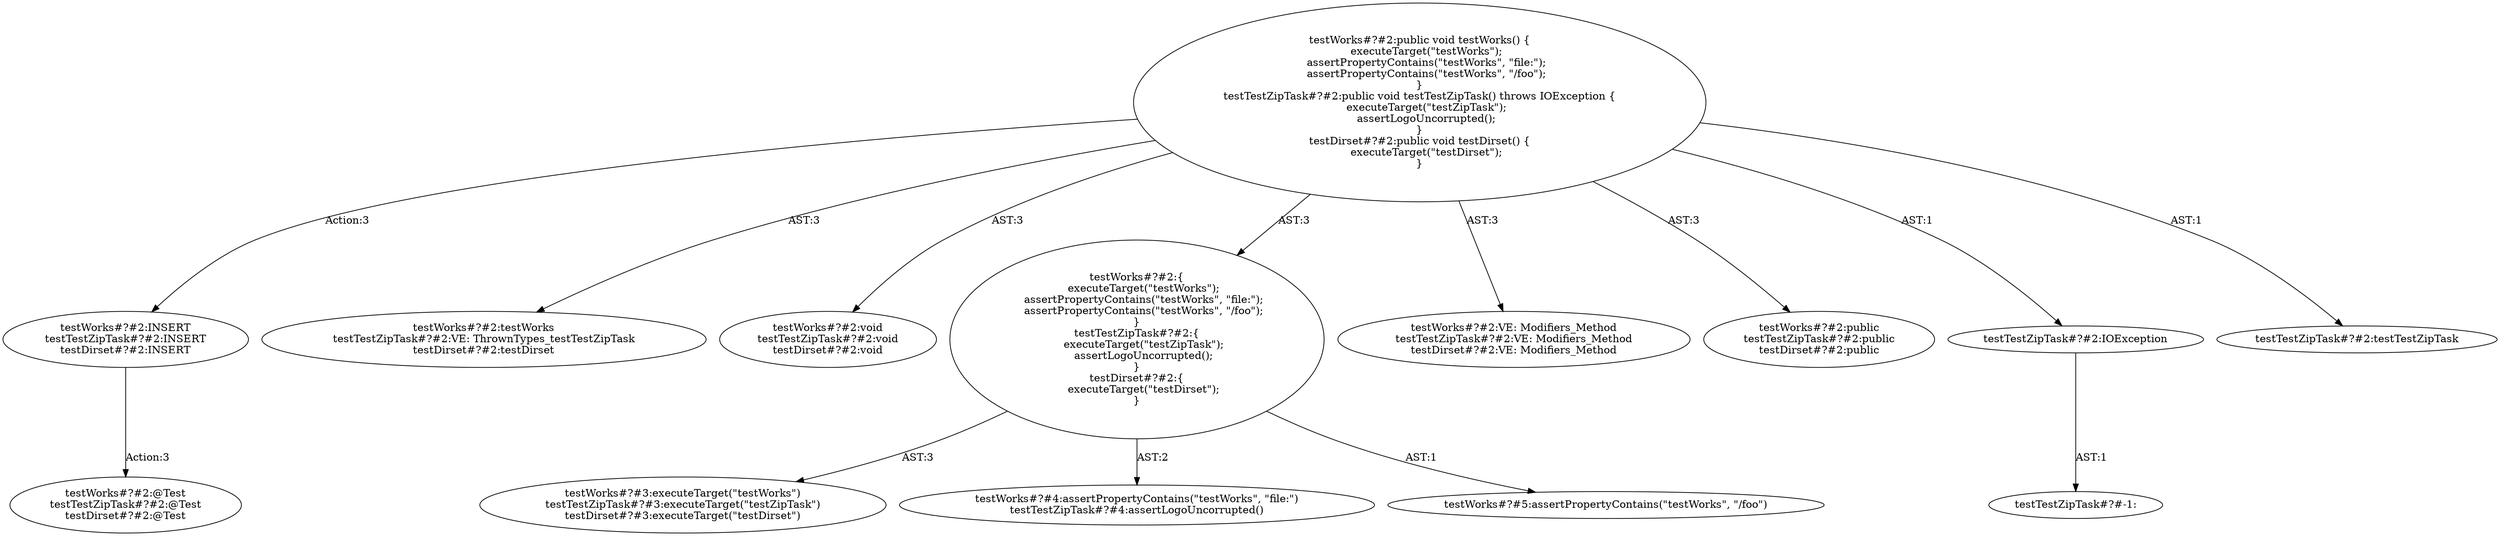 digraph "Pattern" {
0 [label="testWorks#?#2:INSERT
testTestZipTask#?#2:INSERT
testDirset#?#2:INSERT" shape=ellipse]
1 [label="testWorks#?#2:public void testWorks() \{
    executeTarget(\"testWorks\");
    assertPropertyContains(\"testWorks\", \"file:\");
    assertPropertyContains(\"testWorks\", \"/foo\");
\}
testTestZipTask#?#2:public void testTestZipTask() throws IOException \{
    executeTarget(\"testZipTask\");
    assertLogoUncorrupted();
\}
testDirset#?#2:public void testDirset() \{
    executeTarget(\"testDirset\");
\}" shape=ellipse]
2 [label="testWorks#?#2:testWorks
testTestZipTask#?#2:VE: ThrownTypes_testTestZipTask
testDirset#?#2:testDirset" shape=ellipse]
3 [label="testWorks#?#2:void
testTestZipTask#?#2:void
testDirset#?#2:void" shape=ellipse]
4 [label="testWorks#?#2:\{
    executeTarget(\"testWorks\");
    assertPropertyContains(\"testWorks\", \"file:\");
    assertPropertyContains(\"testWorks\", \"/foo\");
\}
testTestZipTask#?#2:\{
    executeTarget(\"testZipTask\");
    assertLogoUncorrupted();
\}
testDirset#?#2:\{
    executeTarget(\"testDirset\");
\}" shape=ellipse]
5 [label="testWorks#?#3:executeTarget(\"testWorks\")
testTestZipTask#?#3:executeTarget(\"testZipTask\")
testDirset#?#3:executeTarget(\"testDirset\")" shape=ellipse]
6 [label="testWorks#?#4:assertPropertyContains(\"testWorks\", \"file:\")
testTestZipTask#?#4:assertLogoUncorrupted()" shape=ellipse]
7 [label="testWorks#?#5:assertPropertyContains(\"testWorks\", \"/foo\")" shape=ellipse]
8 [label="testWorks#?#2:VE: Modifiers_Method
testTestZipTask#?#2:VE: Modifiers_Method
testDirset#?#2:VE: Modifiers_Method" shape=ellipse]
9 [label="testWorks#?#2:public
testTestZipTask#?#2:public
testDirset#?#2:public" shape=ellipse]
10 [label="testWorks#?#2:@Test
testTestZipTask#?#2:@Test
testDirset#?#2:@Test" shape=ellipse]
11 [label="testTestZipTask#?#-1:" shape=ellipse]
12 [label="testTestZipTask#?#2:IOException" shape=ellipse]
13 [label="testTestZipTask#?#2:testTestZipTask" shape=ellipse]
0 -> 10 [label="Action:3"];
1 -> 0 [label="Action:3"];
1 -> 2 [label="AST:3"];
1 -> 3 [label="AST:3"];
1 -> 4 [label="AST:3"];
1 -> 8 [label="AST:3"];
1 -> 9 [label="AST:3"];
1 -> 12 [label="AST:1"];
1 -> 13 [label="AST:1"];
4 -> 5 [label="AST:3"];
4 -> 6 [label="AST:2"];
4 -> 7 [label="AST:1"];
12 -> 11 [label="AST:1"];
}